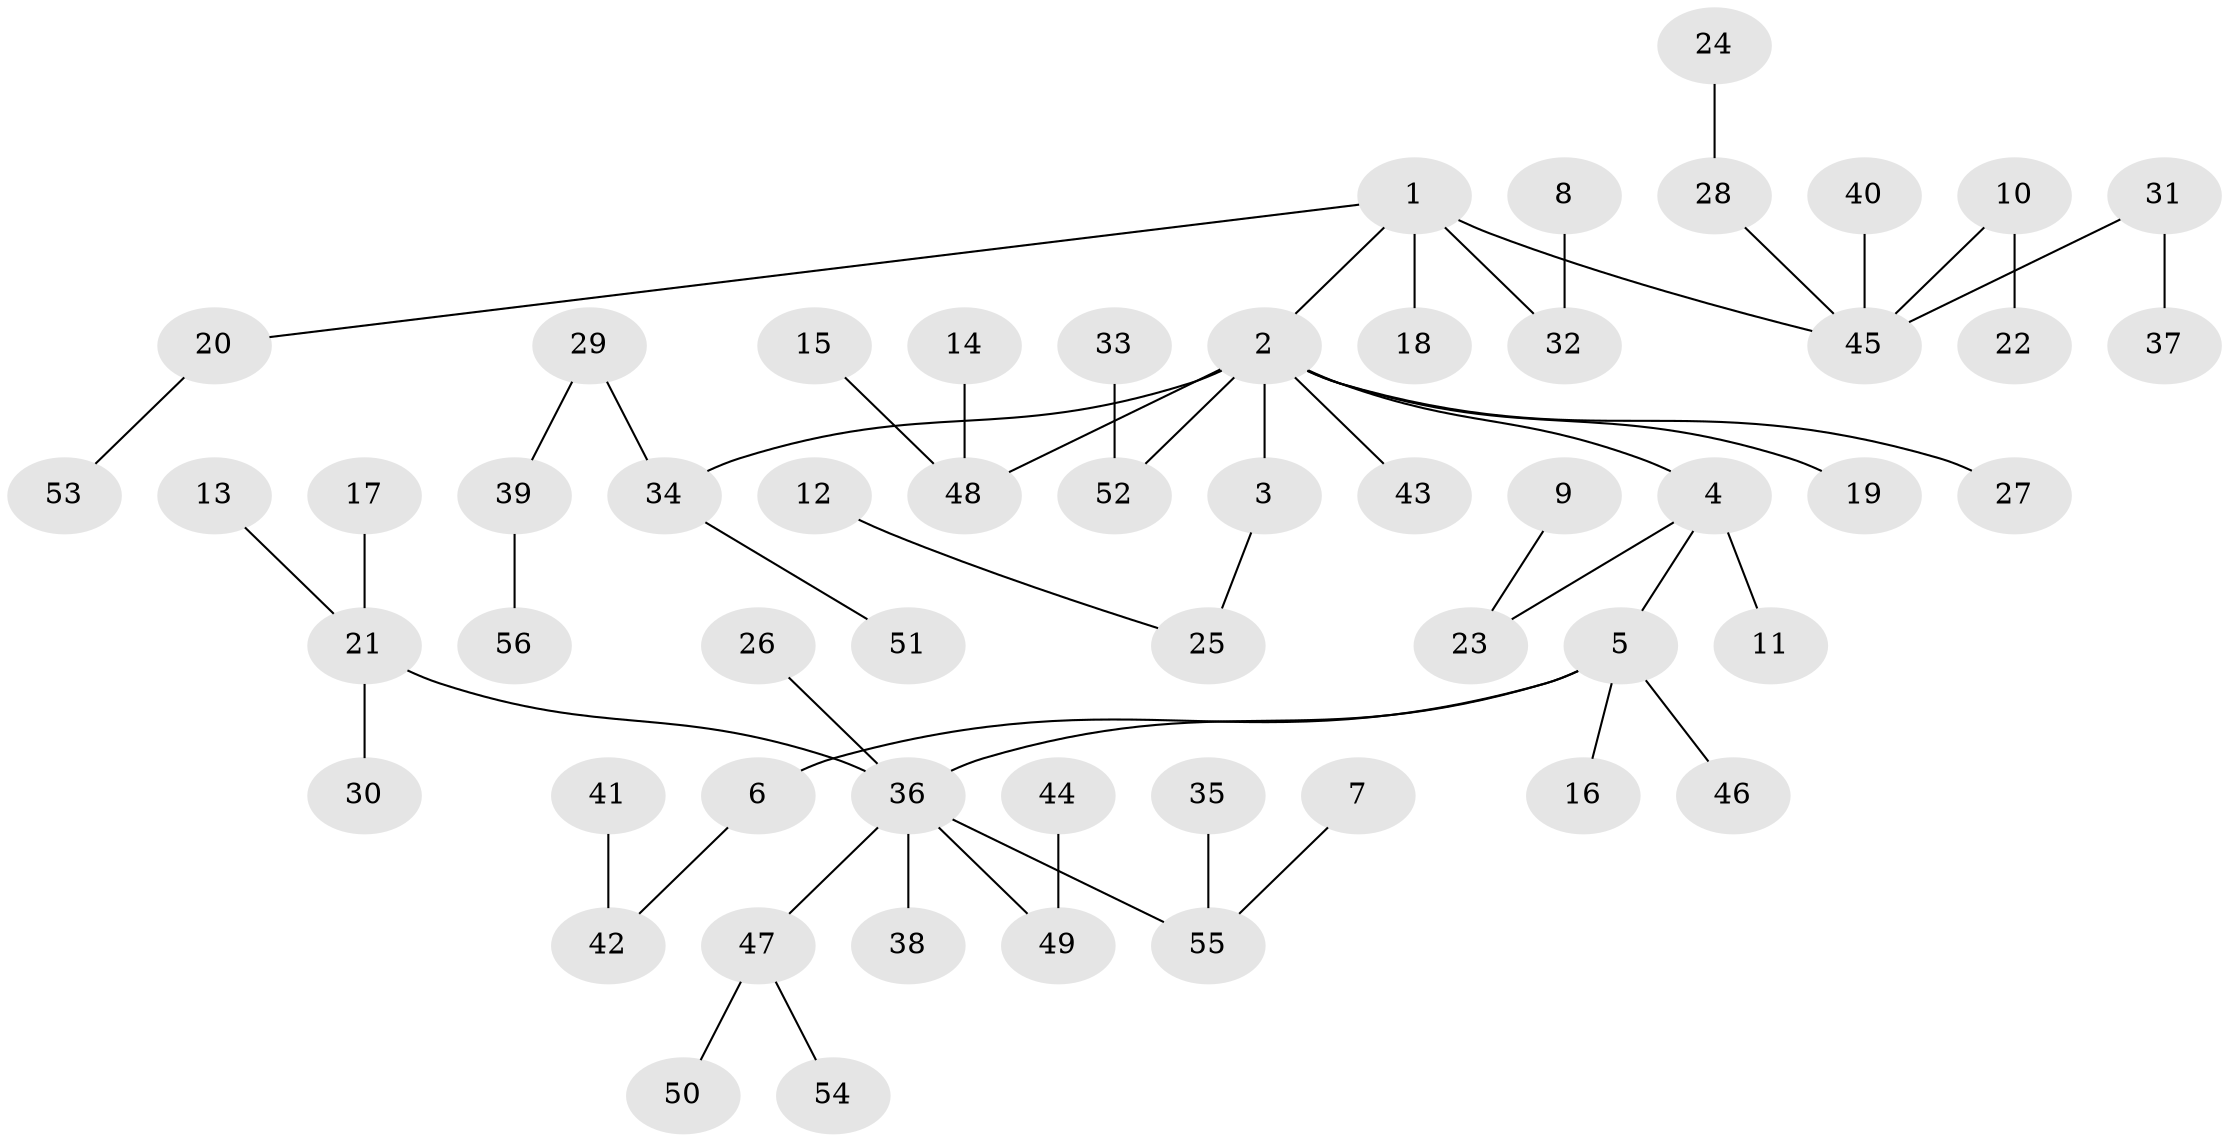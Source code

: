 // original degree distribution, {6: 0.018018018018018018, 4: 0.05405405405405406, 5: 0.04504504504504504, 3: 0.18018018018018017, 2: 0.1891891891891892, 1: 0.5135135135135135}
// Generated by graph-tools (version 1.1) at 2025/50/03/09/25 03:50:18]
// undirected, 56 vertices, 55 edges
graph export_dot {
graph [start="1"]
  node [color=gray90,style=filled];
  1;
  2;
  3;
  4;
  5;
  6;
  7;
  8;
  9;
  10;
  11;
  12;
  13;
  14;
  15;
  16;
  17;
  18;
  19;
  20;
  21;
  22;
  23;
  24;
  25;
  26;
  27;
  28;
  29;
  30;
  31;
  32;
  33;
  34;
  35;
  36;
  37;
  38;
  39;
  40;
  41;
  42;
  43;
  44;
  45;
  46;
  47;
  48;
  49;
  50;
  51;
  52;
  53;
  54;
  55;
  56;
  1 -- 2 [weight=1.0];
  1 -- 18 [weight=1.0];
  1 -- 20 [weight=1.0];
  1 -- 32 [weight=1.0];
  1 -- 45 [weight=1.0];
  2 -- 3 [weight=1.0];
  2 -- 4 [weight=1.0];
  2 -- 19 [weight=1.0];
  2 -- 27 [weight=1.0];
  2 -- 34 [weight=1.0];
  2 -- 43 [weight=1.0];
  2 -- 48 [weight=1.0];
  2 -- 52 [weight=1.0];
  3 -- 25 [weight=1.0];
  4 -- 5 [weight=1.0];
  4 -- 11 [weight=1.0];
  4 -- 23 [weight=1.0];
  5 -- 6 [weight=1.0];
  5 -- 16 [weight=1.0];
  5 -- 36 [weight=1.0];
  5 -- 46 [weight=1.0];
  6 -- 42 [weight=1.0];
  7 -- 55 [weight=1.0];
  8 -- 32 [weight=1.0];
  9 -- 23 [weight=1.0];
  10 -- 22 [weight=1.0];
  10 -- 45 [weight=1.0];
  12 -- 25 [weight=1.0];
  13 -- 21 [weight=1.0];
  14 -- 48 [weight=1.0];
  15 -- 48 [weight=1.0];
  17 -- 21 [weight=1.0];
  20 -- 53 [weight=1.0];
  21 -- 30 [weight=1.0];
  21 -- 36 [weight=1.0];
  24 -- 28 [weight=1.0];
  26 -- 36 [weight=1.0];
  28 -- 45 [weight=1.0];
  29 -- 34 [weight=1.0];
  29 -- 39 [weight=1.0];
  31 -- 37 [weight=1.0];
  31 -- 45 [weight=1.0];
  33 -- 52 [weight=1.0];
  34 -- 51 [weight=1.0];
  35 -- 55 [weight=1.0];
  36 -- 38 [weight=1.0];
  36 -- 47 [weight=1.0];
  36 -- 49 [weight=1.0];
  36 -- 55 [weight=1.0];
  39 -- 56 [weight=1.0];
  40 -- 45 [weight=1.0];
  41 -- 42 [weight=1.0];
  44 -- 49 [weight=1.0];
  47 -- 50 [weight=1.0];
  47 -- 54 [weight=1.0];
}
